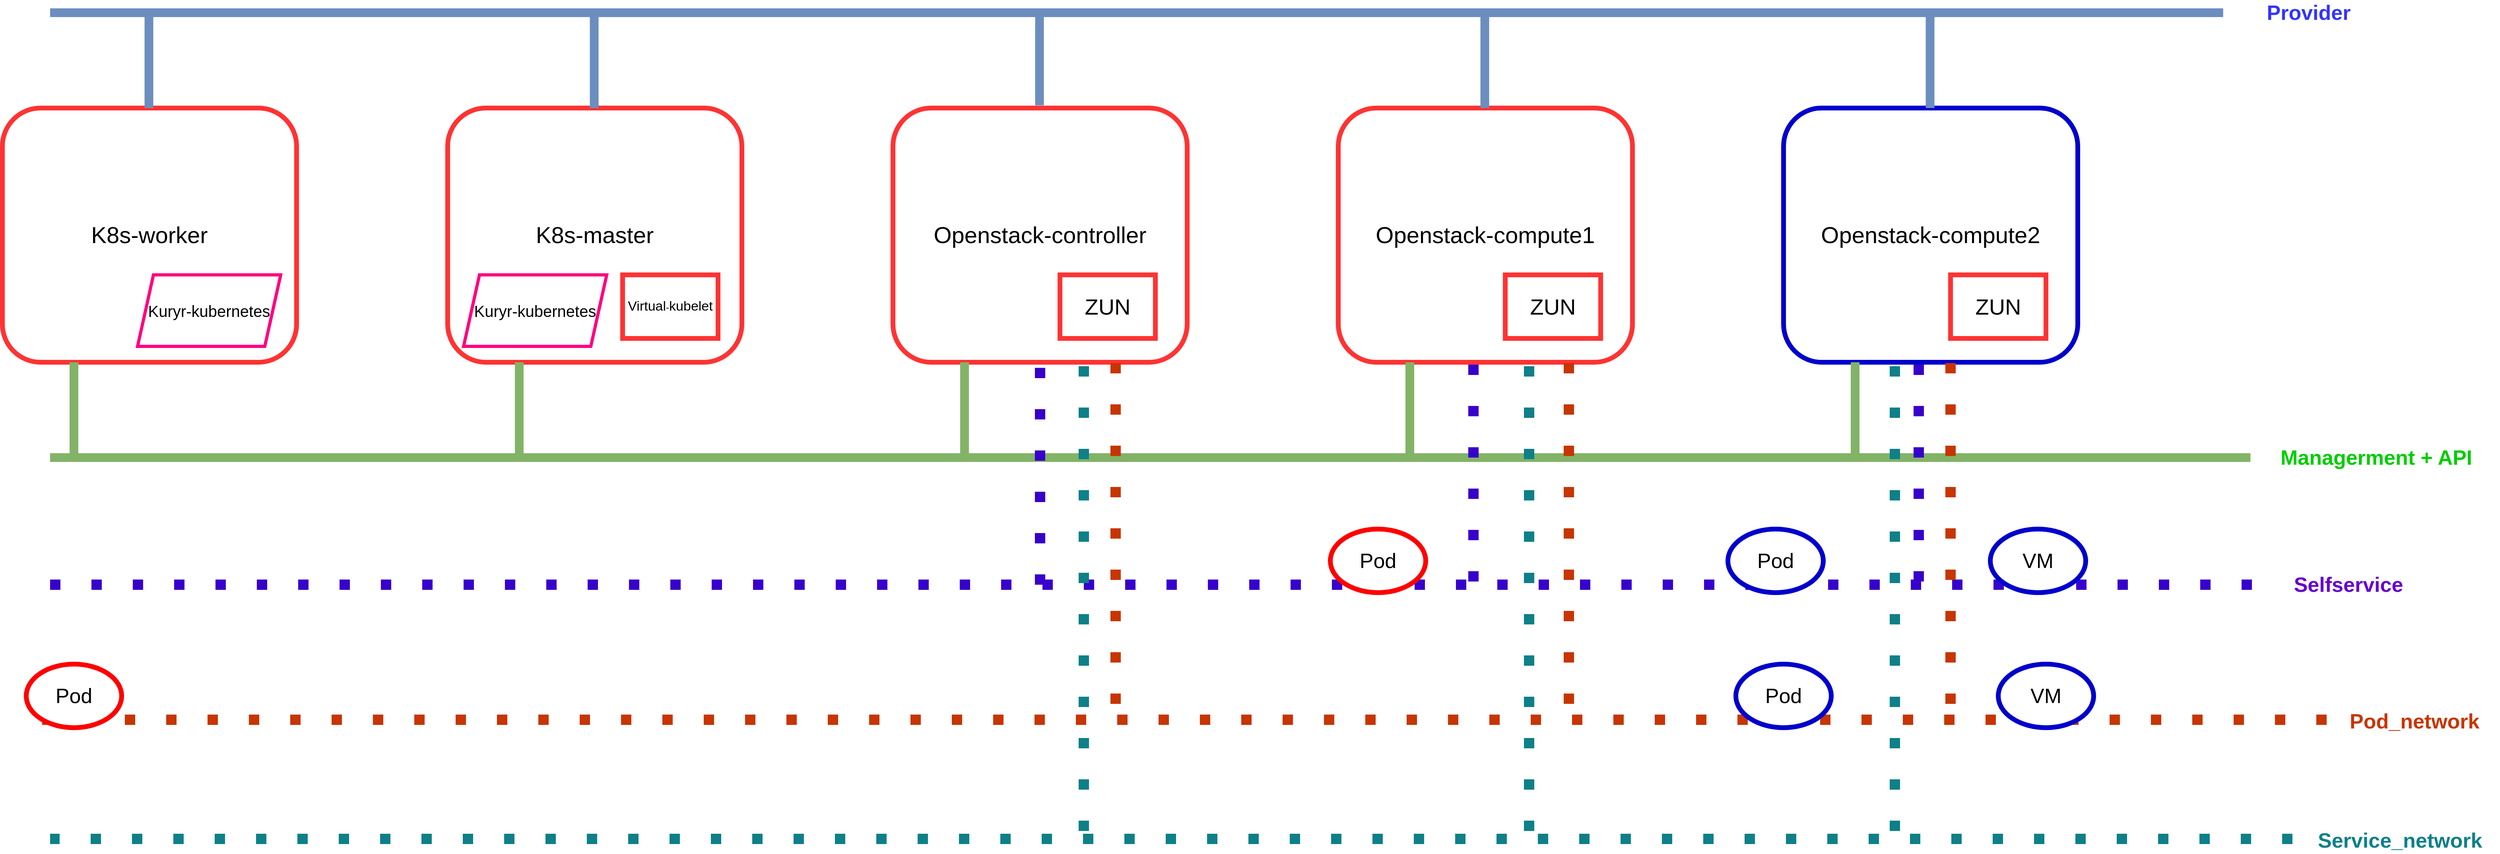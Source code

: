 <mxfile version="13.6.2" type="github">
  <diagram id="EzlnWeQyP-FWii1oKa1x" name="Page-1">
    <mxGraphModel dx="4410" dy="1552" grid="1" gridSize="10" guides="1" tooltips="1" connect="1" arrows="1" fold="1" page="1" pageScale="1" pageWidth="850" pageHeight="1100" math="0" shadow="0">
      <root>
        <mxCell id="0" />
        <mxCell id="1" parent="0" />
        <mxCell id="Twf1BeBMCTiCZUWOUj3O-1" value="&lt;font style=&quot;font-size: 29px&quot;&gt;Openstack-controller&lt;/font&gt;" style="rounded=1;whiteSpace=wrap;html=1;strokeWidth=6;perimeterSpacing=4;strokeColor=#FF3333;" parent="1" vertex="1">
          <mxGeometry x="30" y="160" width="370" height="320" as="geometry" />
        </mxCell>
        <mxCell id="Twf1BeBMCTiCZUWOUj3O-2" value="&lt;font style=&quot;font-size: 29px&quot;&gt;Openstack-compute1&lt;/font&gt;" style="rounded=1;whiteSpace=wrap;html=1;strokeWidth=6;perimeterSpacing=4;strokeColor=#FF3333;" parent="1" vertex="1">
          <mxGeometry x="590" y="160" width="370" height="320" as="geometry" />
        </mxCell>
        <mxCell id="Twf1BeBMCTiCZUWOUj3O-3" value="&lt;font style=&quot;font-size: 29px&quot;&gt;Openstack-compute2&lt;/font&gt;" style="rounded=1;whiteSpace=wrap;html=1;strokeWidth=6;perimeterSpacing=4;strokeColor=#0000CC;" parent="1" vertex="1">
          <mxGeometry x="1150" y="160" width="370" height="320" as="geometry" />
        </mxCell>
        <mxCell id="Twf1BeBMCTiCZUWOUj3O-4" value="&lt;font style=&quot;font-size: 29px&quot;&gt;K8s-master&lt;/font&gt;" style="rounded=1;whiteSpace=wrap;html=1;strokeWidth=6;perimeterSpacing=4;strokeColor=#FF3333;" parent="1" vertex="1">
          <mxGeometry x="-530" y="160" width="370" height="320" as="geometry" />
        </mxCell>
        <mxCell id="Twf1BeBMCTiCZUWOUj3O-6" value="&lt;font style=&quot;font-size: 29px&quot;&gt;K8s-worker&lt;/font&gt;" style="rounded=1;whiteSpace=wrap;html=1;strokeWidth=6;perimeterSpacing=4;strokeColor=#FF3333;" parent="1" vertex="1">
          <mxGeometry x="-1090" y="160" width="370" height="320" as="geometry" />
        </mxCell>
        <mxCell id="Twf1BeBMCTiCZUWOUj3O-9" value="" style="endArrow=none;html=1;fillColor=#dae8fc;strokeColor=#6c8ebf;strokeWidth=11;exitX=0.463;exitY=0.002;exitDx=0;exitDy=0;exitPerimeter=0;" parent="1" edge="1">
          <mxGeometry width="50" height="50" relative="1" as="geometry">
            <mxPoint x="214.304" y="156.656" as="sourcePoint" />
            <mxPoint x="214.29" y="40" as="targetPoint" />
          </mxGeometry>
        </mxCell>
        <mxCell id="Twf1BeBMCTiCZUWOUj3O-10" value="" style="endArrow=none;html=1;fillColor=#dae8fc;strokeColor=#6c8ebf;strokeWidth=11;exitX=0.463;exitY=0.002;exitDx=0;exitDy=0;exitPerimeter=0;" parent="1" edge="1">
          <mxGeometry width="50" height="50" relative="1" as="geometry">
            <mxPoint x="774.304" y="159.996" as="sourcePoint" />
            <mxPoint x="774.29" y="43.34" as="targetPoint" />
          </mxGeometry>
        </mxCell>
        <mxCell id="Twf1BeBMCTiCZUWOUj3O-11" value="" style="endArrow=none;html=1;fillColor=#dae8fc;strokeColor=#6c8ebf;strokeWidth=11;exitX=0.463;exitY=0.002;exitDx=0;exitDy=0;exitPerimeter=0;" parent="1" edge="1">
          <mxGeometry width="50" height="50" relative="1" as="geometry">
            <mxPoint x="1334.304" y="159.996" as="sourcePoint" />
            <mxPoint x="1334.29" y="43.34" as="targetPoint" />
          </mxGeometry>
        </mxCell>
        <mxCell id="Twf1BeBMCTiCZUWOUj3O-13" value="" style="endArrow=none;html=1;fillColor=#dae8fc;strokeColor=#6c8ebf;strokeWidth=11;" parent="1" edge="1">
          <mxGeometry width="50" height="50" relative="1" as="geometry">
            <mxPoint x="-1030" y="40" as="sourcePoint" />
            <mxPoint x="1702.857" y="40" as="targetPoint" />
          </mxGeometry>
        </mxCell>
        <mxCell id="Twf1BeBMCTiCZUWOUj3O-14" value="" style="endArrow=none;html=1;fillColor=#d5e8d4;strokeColor=#82b366;strokeWidth=11;exitX=0.463;exitY=0.002;exitDx=0;exitDy=0;exitPerimeter=0;" parent="1" edge="1">
          <mxGeometry width="50" height="50" relative="1" as="geometry">
            <mxPoint x="120.014" y="596.656" as="sourcePoint" />
            <mxPoint x="120.0" y="480" as="targetPoint" />
          </mxGeometry>
        </mxCell>
        <mxCell id="Twf1BeBMCTiCZUWOUj3O-17" value="" style="endArrow=none;html=1;fillColor=#dae8fc;strokeColor=#6c8ebf;strokeWidth=11;exitX=0.463;exitY=0.002;exitDx=0;exitDy=0;exitPerimeter=0;" parent="1" edge="1">
          <mxGeometry width="50" height="50" relative="1" as="geometry">
            <mxPoint x="-345.696" y="159.996" as="sourcePoint" />
            <mxPoint x="-345.71" y="43.34" as="targetPoint" />
          </mxGeometry>
        </mxCell>
        <mxCell id="Twf1BeBMCTiCZUWOUj3O-18" value="" style="endArrow=none;html=1;fillColor=#dae8fc;strokeColor=#6c8ebf;strokeWidth=11;exitX=0.463;exitY=0.002;exitDx=0;exitDy=0;exitPerimeter=0;" parent="1" edge="1">
          <mxGeometry width="50" height="50" relative="1" as="geometry">
            <mxPoint x="-905.696" y="159.996" as="sourcePoint" />
            <mxPoint x="-905.71" y="43.34" as="targetPoint" />
          </mxGeometry>
        </mxCell>
        <mxCell id="Twf1BeBMCTiCZUWOUj3O-19" value="" style="endArrow=none;html=1;fillColor=#d5e8d4;strokeColor=#82b366;strokeWidth=11;exitX=0.463;exitY=0.002;exitDx=0;exitDy=0;exitPerimeter=0;" parent="1" edge="1">
          <mxGeometry width="50" height="50" relative="1" as="geometry">
            <mxPoint x="680.014" y="596.656" as="sourcePoint" />
            <mxPoint x="680.0" y="480" as="targetPoint" />
          </mxGeometry>
        </mxCell>
        <mxCell id="Twf1BeBMCTiCZUWOUj3O-20" value="" style="endArrow=none;html=1;fillColor=#d5e8d4;strokeColor=#82b366;strokeWidth=11;exitX=0.463;exitY=0.002;exitDx=0;exitDy=0;exitPerimeter=0;" parent="1" edge="1">
          <mxGeometry width="50" height="50" relative="1" as="geometry">
            <mxPoint x="1240.014" y="596.656" as="sourcePoint" />
            <mxPoint x="1240" y="480" as="targetPoint" />
          </mxGeometry>
        </mxCell>
        <mxCell id="Twf1BeBMCTiCZUWOUj3O-21" value="" style="endArrow=none;html=1;fillColor=#d5e8d4;strokeColor=#82b366;strokeWidth=11;exitX=0.463;exitY=0.002;exitDx=0;exitDy=0;exitPerimeter=0;" parent="1" edge="1">
          <mxGeometry width="50" height="50" relative="1" as="geometry">
            <mxPoint x="-439.986" y="596.656" as="sourcePoint" />
            <mxPoint x="-440.0" y="480" as="targetPoint" />
          </mxGeometry>
        </mxCell>
        <mxCell id="Twf1BeBMCTiCZUWOUj3O-22" value="" style="endArrow=none;html=1;fillColor=#d5e8d4;strokeColor=#82b366;strokeWidth=11;exitX=0.463;exitY=0.002;exitDx=0;exitDy=0;exitPerimeter=0;" parent="1" edge="1">
          <mxGeometry width="50" height="50" relative="1" as="geometry">
            <mxPoint x="-999.986" y="596.656" as="sourcePoint" />
            <mxPoint x="-1000.0" y="480" as="targetPoint" />
          </mxGeometry>
        </mxCell>
        <mxCell id="Twf1BeBMCTiCZUWOUj3O-23" value="" style="endArrow=none;html=1;fillColor=#d5e8d4;strokeColor=#82b366;strokeWidth=11;" parent="1" edge="1">
          <mxGeometry width="50" height="50" relative="1" as="geometry">
            <mxPoint x="1737.143" y="600" as="sourcePoint" />
            <mxPoint x="-1030" y="600" as="targetPoint" />
          </mxGeometry>
        </mxCell>
        <mxCell id="Twf1BeBMCTiCZUWOUj3O-25" value="&lt;font style=&quot;font-size: 17px&quot;&gt;Virtual&lt;/font&gt;-&lt;font style=&quot;font-size: 17px&quot;&gt;kubelet&lt;/font&gt;" style="rounded=0;whiteSpace=wrap;html=1;strokeColor=#FF3333;strokeWidth=6;" parent="1" vertex="1">
          <mxGeometry x="-310" y="370" width="120" height="80" as="geometry" />
        </mxCell>
        <mxCell id="Twf1BeBMCTiCZUWOUj3O-26" value="" style="endArrow=none;dashed=1;html=1;dashPattern=1 3;strokeWidth=13;fillColor=#6a00ff;strokeColor=#3700CC;entryX=0.5;entryY=1;entryDx=0;entryDy=0;" parent="1" target="Twf1BeBMCTiCZUWOUj3O-1" edge="1">
          <mxGeometry width="50" height="50" relative="1" as="geometry">
            <mxPoint x="215" y="760" as="sourcePoint" />
            <mxPoint x="260" y="840" as="targetPoint" />
          </mxGeometry>
        </mxCell>
        <mxCell id="Twf1BeBMCTiCZUWOUj3O-27" value="" style="endArrow=none;dashed=1;html=1;dashPattern=1 3;strokeWidth=13;fillColor=#6a00ff;strokeColor=#3700CC;entryX=0.5;entryY=1;entryDx=0;entryDy=0;" parent="1" edge="1">
          <mxGeometry width="50" height="50" relative="1" as="geometry">
            <mxPoint x="760" y="756" as="sourcePoint" />
            <mxPoint x="760" y="480" as="targetPoint" />
          </mxGeometry>
        </mxCell>
        <mxCell id="Twf1BeBMCTiCZUWOUj3O-28" value="" style="endArrow=none;dashed=1;html=1;dashPattern=1 3;strokeWidth=13;fillColor=#6a00ff;strokeColor=#3700CC;entryX=0.5;entryY=1;entryDx=0;entryDy=0;" parent="1" edge="1">
          <mxGeometry width="50" height="50" relative="1" as="geometry">
            <mxPoint x="1320" y="756.0" as="sourcePoint" />
            <mxPoint x="1320" y="480" as="targetPoint" />
          </mxGeometry>
        </mxCell>
        <mxCell id="Twf1BeBMCTiCZUWOUj3O-29" value="" style="endArrow=none;dashed=1;html=1;dashPattern=1 3;strokeWidth=13;fillColor=#6a00ff;strokeColor=#3700CC;" parent="1" edge="1">
          <mxGeometry width="50" height="50" relative="1" as="geometry">
            <mxPoint x="-1030" y="760" as="sourcePoint" />
            <mxPoint x="1741.429" y="760" as="targetPoint" />
          </mxGeometry>
        </mxCell>
        <mxCell id="Twf1BeBMCTiCZUWOUj3O-30" value="&lt;font style=&quot;font-size: 26px&quot;&gt;Pod&lt;/font&gt;" style="ellipse;whiteSpace=wrap;html=1;strokeColor=#0000CC;strokeWidth=6;" parent="1" vertex="1">
          <mxGeometry x="1080" y="690" width="120" height="80" as="geometry" />
        </mxCell>
        <mxCell id="Twf1BeBMCTiCZUWOUj3O-31" value="&lt;font style=&quot;font-size: 26px&quot;&gt;VM&lt;/font&gt;" style="ellipse;whiteSpace=wrap;html=1;strokeColor=#0000CC;strokeWidth=6;" parent="1" vertex="1">
          <mxGeometry x="1410" y="690" width="120" height="80" as="geometry" />
        </mxCell>
        <mxCell id="Twf1BeBMCTiCZUWOUj3O-32" value="&lt;font style=&quot;font-size: 26px&quot;&gt;Pod&lt;/font&gt;" style="ellipse;whiteSpace=wrap;html=1;strokeWidth=6;strokeColor=#FF0000;" parent="1" vertex="1">
          <mxGeometry x="580" y="690" width="120" height="80" as="geometry" />
        </mxCell>
        <mxCell id="Twf1BeBMCTiCZUWOUj3O-34" value="&lt;font color=&quot;#3333FF&quot;&gt;&lt;b&gt;&lt;font style=&quot;font-size: 26px&quot;&gt;Provider&lt;/font&gt;&lt;/b&gt;&lt;/font&gt;" style="text;html=1;align=center;verticalAlign=middle;resizable=0;points=[];autosize=1;strokeWidth=10;" parent="1" vertex="1">
          <mxGeometry x="1740" y="30" width="140" height="20" as="geometry" />
        </mxCell>
        <mxCell id="Twf1BeBMCTiCZUWOUj3O-35" value="&lt;b&gt;&lt;font style=&quot;font-size: 26px&quot; color=&quot;#00CC00&quot;&gt;Managerment + API&lt;/font&gt;&lt;/b&gt;" style="text;html=1;align=center;verticalAlign=middle;resizable=0;points=[];autosize=1;strokeWidth=10;" parent="1" vertex="1">
          <mxGeometry x="1740" y="590" width="310" height="20" as="geometry" />
        </mxCell>
        <mxCell id="Twf1BeBMCTiCZUWOUj3O-36" value="&lt;b&gt;&lt;font style=&quot;font-size: 26px&quot; color=&quot;#6600CC&quot;&gt;Selfservice&lt;/font&gt;&lt;/b&gt;" style="text;html=1;align=center;verticalAlign=middle;resizable=0;points=[];autosize=1;strokeWidth=10;" parent="1" vertex="1">
          <mxGeometry x="1775" y="750" width="170" height="20" as="geometry" />
        </mxCell>
        <mxCell id="ZTyKRCnZBW2Le3TUzwgI-3" value="" style="endArrow=none;dashed=1;html=1;dashPattern=1 3;strokeWidth=13;fillColor=#fa6800;strokeColor=#C73500;entryX=0.5;entryY=1;entryDx=0;entryDy=0;" edge="1" parent="1">
          <mxGeometry width="50" height="50" relative="1" as="geometry">
            <mxPoint x="310" y="910" as="sourcePoint" />
            <mxPoint x="310" y="460" as="targetPoint" />
          </mxGeometry>
        </mxCell>
        <mxCell id="ZTyKRCnZBW2Le3TUzwgI-4" value="" style="endArrow=none;dashed=1;html=1;dashPattern=1 3;strokeWidth=13;fillColor=#fa6800;strokeColor=#C73500;entryX=0.5;entryY=1;entryDx=0;entryDy=0;" edge="1" parent="1">
          <mxGeometry width="50" height="50" relative="1" as="geometry">
            <mxPoint x="880" y="910" as="sourcePoint" />
            <mxPoint x="880" y="460" as="targetPoint" />
          </mxGeometry>
        </mxCell>
        <mxCell id="ZTyKRCnZBW2Le3TUzwgI-5" value="" style="endArrow=none;dashed=1;html=1;dashPattern=1 3;strokeWidth=13;fillColor=#fa6800;strokeColor=#C73500;entryX=0.5;entryY=1;entryDx=0;entryDy=0;" edge="1" parent="1">
          <mxGeometry width="50" height="50" relative="1" as="geometry">
            <mxPoint x="1360" y="910" as="sourcePoint" />
            <mxPoint x="1360" y="460" as="targetPoint" />
          </mxGeometry>
        </mxCell>
        <mxCell id="ZTyKRCnZBW2Le3TUzwgI-6" value="" style="endArrow=none;dashed=1;html=1;dashPattern=1 3;strokeWidth=13;fillColor=#fa6800;strokeColor=#C73500;" edge="1" parent="1">
          <mxGeometry width="50" height="50" relative="1" as="geometry">
            <mxPoint x="-1040" y="930" as="sourcePoint" />
            <mxPoint x="1840" y="930" as="targetPoint" />
          </mxGeometry>
        </mxCell>
        <mxCell id="ZTyKRCnZBW2Le3TUzwgI-7" value="" style="endArrow=none;dashed=1;html=1;dashPattern=1 3;strokeWidth=13;fillColor=#b0e3e6;strokeColor=#0e8088;entryX=0.5;entryY=1;entryDx=0;entryDy=0;" edge="1" parent="1">
          <mxGeometry width="50" height="50" relative="1" as="geometry">
            <mxPoint x="270" y="1070" as="sourcePoint" />
            <mxPoint x="270" y="470" as="targetPoint" />
          </mxGeometry>
        </mxCell>
        <mxCell id="ZTyKRCnZBW2Le3TUzwgI-8" value="" style="endArrow=none;dashed=1;html=1;dashPattern=1 3;strokeWidth=13;fillColor=#b0e3e6;strokeColor=#0e8088;entryX=0.5;entryY=1;entryDx=0;entryDy=0;" edge="1" parent="1">
          <mxGeometry width="50" height="50" relative="1" as="geometry">
            <mxPoint x="830" y="1070" as="sourcePoint" />
            <mxPoint x="830" y="470" as="targetPoint" />
          </mxGeometry>
        </mxCell>
        <mxCell id="ZTyKRCnZBW2Le3TUzwgI-9" value="" style="endArrow=none;dashed=1;html=1;dashPattern=1 3;strokeWidth=13;fillColor=#b0e3e6;strokeColor=#0e8088;entryX=0.5;entryY=1;entryDx=0;entryDy=0;" edge="1" parent="1">
          <mxGeometry width="50" height="50" relative="1" as="geometry">
            <mxPoint x="1290" y="1070" as="sourcePoint" />
            <mxPoint x="1290" y="470" as="targetPoint" />
          </mxGeometry>
        </mxCell>
        <mxCell id="ZTyKRCnZBW2Le3TUzwgI-10" value="" style="endArrow=none;dashed=1;html=1;dashPattern=1 3;strokeWidth=13;fillColor=#b0e3e6;strokeColor=#0e8088;" edge="1" parent="1">
          <mxGeometry width="50" height="50" relative="1" as="geometry">
            <mxPoint x="1790" y="1080" as="sourcePoint" />
            <mxPoint x="-1030" y="1080" as="targetPoint" />
          </mxGeometry>
        </mxCell>
        <mxCell id="ZTyKRCnZBW2Le3TUzwgI-11" value="&lt;font style=&quot;font-size: 26px&quot;&gt;Pod&lt;/font&gt;" style="ellipse;whiteSpace=wrap;html=1;strokeWidth=6;strokeColor=#FF0000;" vertex="1" parent="1">
          <mxGeometry x="-1060" y="860" width="120" height="80" as="geometry" />
        </mxCell>
        <mxCell id="ZTyKRCnZBW2Le3TUzwgI-13" value="&lt;font style=&quot;font-size: 20px&quot;&gt;Kuryr-kubernetes&lt;/font&gt;" style="shape=parallelogram;perimeter=parallelogramPerimeter;whiteSpace=wrap;html=1;fixedSize=1;strokeColor=#FF0080;strokeWidth=4;" vertex="1" parent="1">
          <mxGeometry x="-510" y="370" width="180" height="90" as="geometry" />
        </mxCell>
        <mxCell id="ZTyKRCnZBW2Le3TUzwgI-14" value="&lt;font style=&quot;font-size: 20px&quot;&gt;Kuryr-kubernetes&lt;/font&gt;" style="shape=parallelogram;perimeter=parallelogramPerimeter;whiteSpace=wrap;html=1;fixedSize=1;strokeColor=#FF0080;strokeWidth=4;" vertex="1" parent="1">
          <mxGeometry x="-920" y="370" width="180" height="90" as="geometry" />
        </mxCell>
        <mxCell id="ZTyKRCnZBW2Le3TUzwgI-15" value="&lt;font style=&quot;font-size: 26px&quot;&gt;Pod&lt;/font&gt;" style="ellipse;whiteSpace=wrap;html=1;strokeColor=#0000CC;strokeWidth=6;" vertex="1" parent="1">
          <mxGeometry x="1090" y="860" width="120" height="80" as="geometry" />
        </mxCell>
        <mxCell id="ZTyKRCnZBW2Le3TUzwgI-16" value="&lt;font style=&quot;font-size: 26px&quot;&gt;VM&lt;/font&gt;" style="ellipse;whiteSpace=wrap;html=1;strokeColor=#0000CC;strokeWidth=6;" vertex="1" parent="1">
          <mxGeometry x="1420" y="860" width="120" height="80" as="geometry" />
        </mxCell>
        <mxCell id="ZTyKRCnZBW2Le3TUzwgI-18" value="&lt;font color=&quot;#C73500&quot;&gt;&lt;b&gt;&lt;font style=&quot;font-size: 26px&quot;&gt;Pod_network&lt;/font&gt;&lt;/b&gt;&lt;/font&gt;" style="text;whiteSpace=wrap;html=1;" vertex="1" parent="1">
          <mxGeometry x="1860" y="910" width="180" height="30" as="geometry" />
        </mxCell>
        <mxCell id="ZTyKRCnZBW2Le3TUzwgI-21" value="&lt;font color=&quot;#0E8088&quot;&gt;&lt;b&gt;&lt;font style=&quot;font-size: 26px&quot;&gt;Service_network&lt;/font&gt;&lt;/b&gt;&lt;/font&gt;" style="text;whiteSpace=wrap;html=1;" vertex="1" parent="1">
          <mxGeometry x="1820" y="1060" width="180" height="30" as="geometry" />
        </mxCell>
        <mxCell id="ZTyKRCnZBW2Le3TUzwgI-22" value="&lt;font style=&quot;font-size: 28px&quot;&gt;ZUN&lt;/font&gt;" style="rounded=0;whiteSpace=wrap;html=1;strokeColor=#FF3333;strokeWidth=6;" vertex="1" parent="1">
          <mxGeometry x="240" y="370" width="120" height="80" as="geometry" />
        </mxCell>
        <mxCell id="ZTyKRCnZBW2Le3TUzwgI-23" value="&lt;font style=&quot;font-size: 28px&quot;&gt;ZUN&lt;/font&gt;" style="rounded=0;whiteSpace=wrap;html=1;strokeColor=#FF3333;strokeWidth=6;" vertex="1" parent="1">
          <mxGeometry x="800" y="370" width="120" height="80" as="geometry" />
        </mxCell>
        <mxCell id="ZTyKRCnZBW2Le3TUzwgI-24" value="&lt;font style=&quot;font-size: 28px&quot;&gt;ZUN&lt;/font&gt;" style="rounded=0;whiteSpace=wrap;html=1;strokeColor=#FF3333;strokeWidth=6;" vertex="1" parent="1">
          <mxGeometry x="1360" y="370" width="120" height="80" as="geometry" />
        </mxCell>
      </root>
    </mxGraphModel>
  </diagram>
</mxfile>

